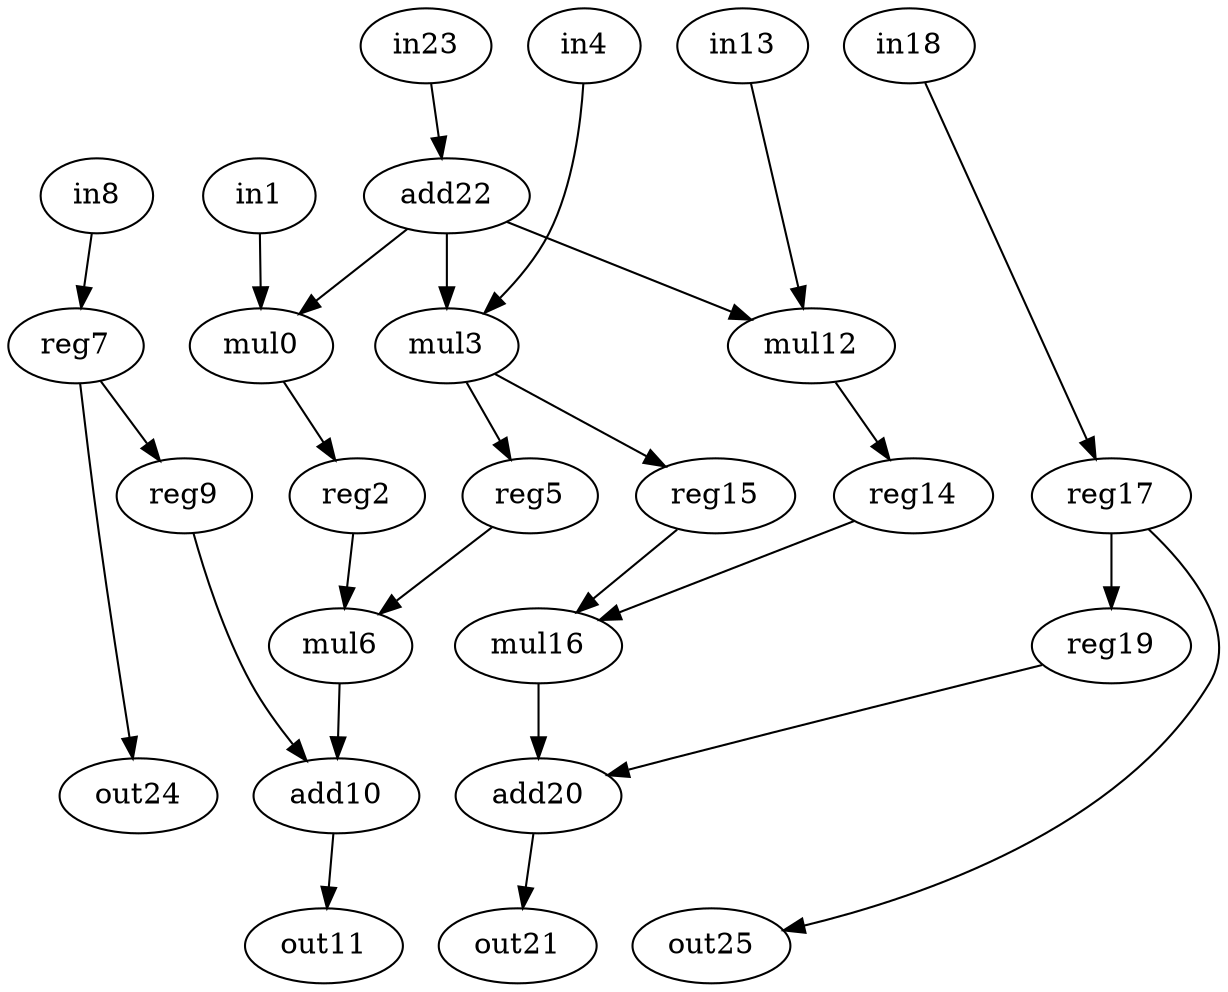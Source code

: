 digraph g {
0 [label = mul0;op = mul;]
1 [label = in1;op = in;]
2 [label = add10;op = add;]
3 [label = out11;op = out;]
4 [label = mul12;op = mul;]
5 [label = in13;op = in;]
6 [label = reg14;op = reg;]
7 [label = reg15;op = reg;]
8 [label = mul16;op = mul;]
9 [label = reg17;op = reg;]
10 [label = in18;op = in;]
11 [label = reg19;op = reg;]
12 [label = reg2;op = reg;]
13 [label = add20;op = add;]
14 [label = out21;op = out;]
15 [label = add22;op = addi;value = 2;]
16 [label = in23;op = in;]
17 [label = out24;op = out;]
18 [label = out25;op = out;]
19 [label = mul3;op = mul;]
20 [label = in4;op = in;]
21 [label = reg5;op = reg;]
22 [label = mul6;op = mul;]
23 [label = reg7;op = reg;]
24 [label = in8;op = in;]
25 [label = reg9;op = reg;]
2 -> 3 [port=0; weight=0;]
25 -> 2 [port=0; weight=0;]
23 -> 25 [port=0; weight=0;]
23 -> 17 [port=0; weight=0;]
24 -> 23 [port=0; weight=0;]
22 -> 2 [port=1; weight=0;]
12 -> 22 [port=0; weight=0;]
0 -> 12 [port=0; weight=0;]
15 -> 0 [port=0; weight=0;]
15 -> 4 [port=0; weight=0;]
5 -> 4 [port=1; weight=0;]
4 -> 6 [port=0; weight=0;]
6 -> 8 [port=0; weight=0;]
7 -> 8 [port=1; weight=0;]
19 -> 7 [port=0; weight=0;]
19 -> 21 [port=0; weight=0;]
21 -> 22 [port=1; weight=0;]
20 -> 19 [port=0; weight=0;]
15 -> 19 [port=1; weight=2;]
16 -> 15 [port=0; weight=0;]
8 -> 13 [port=0; weight=1;]
11 -> 13 [port=1; weight=0;]
9 -> 11 [port=0; weight=2;]
9 -> 18 [port=0; weight=0;]
10 -> 9 [port=0; weight=0;]
13 -> 14 [port=0; weight=0;]
1 -> 0 [port=1; weight=0;]
}
